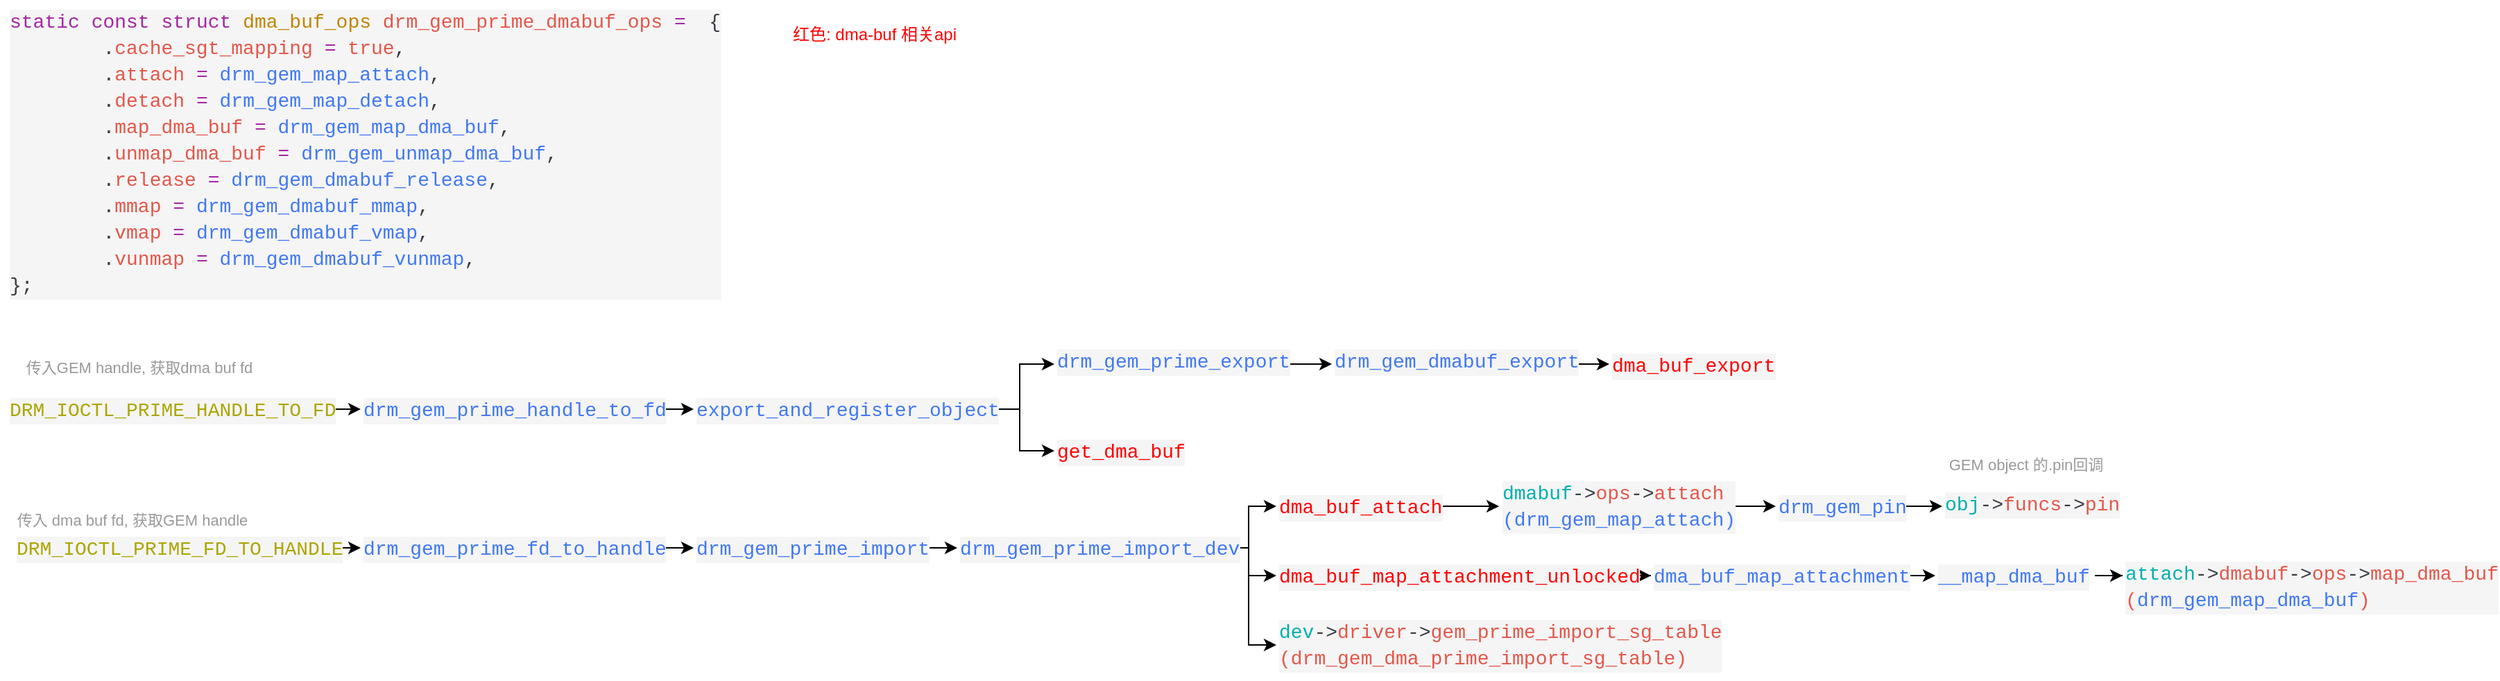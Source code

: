 <mxfile version="25.0.3">
  <diagram name="Page-1" id="syf8CGJI8Fy8KUV9CtZf">
    <mxGraphModel dx="1064" dy="1707" grid="1" gridSize="10" guides="1" tooltips="1" connect="1" arrows="1" fold="1" page="1" pageScale="1" pageWidth="827" pageHeight="1169" math="0" shadow="0">
      <root>
        <mxCell id="0" />
        <mxCell id="1" parent="0" />
        <mxCell id="7QPMSQ-8bjf0m_F3JloD-5" value="" style="edgeStyle=orthogonalEdgeStyle;rounded=0;orthogonalLoop=1;jettySize=auto;html=1;" edge="1" parent="1" source="7QPMSQ-8bjf0m_F3JloD-2" target="7QPMSQ-8bjf0m_F3JloD-3">
          <mxGeometry relative="1" as="geometry" />
        </mxCell>
        <mxCell id="7QPMSQ-8bjf0m_F3JloD-2" value="&lt;div style=&quot;color: #383a42;background-color: #f5f5f5;font-family: Consolas, &#39;Courier New&#39;, monospace;font-weight: normal;font-size: 14px;line-height: 19px;white-space: pre;&quot;&gt;&lt;div&gt;&lt;span style=&quot;color: #aca600;&quot;&gt;DRM_IOCTL_PRIME_HANDLE_TO_FD&lt;/span&gt;&lt;/div&gt;&lt;/div&gt;" style="text;whiteSpace=wrap;html=1;" vertex="1" parent="1">
          <mxGeometry x="5" y="160" width="230" height="30" as="geometry" />
        </mxCell>
        <mxCell id="7QPMSQ-8bjf0m_F3JloD-10" style="edgeStyle=orthogonalEdgeStyle;rounded=0;orthogonalLoop=1;jettySize=auto;html=1;exitX=1;exitY=0.5;exitDx=0;exitDy=0;entryX=0;entryY=0.5;entryDx=0;entryDy=0;" edge="1" parent="1" source="7QPMSQ-8bjf0m_F3JloD-3" target="7QPMSQ-8bjf0m_F3JloD-8">
          <mxGeometry relative="1" as="geometry" />
        </mxCell>
        <mxCell id="7QPMSQ-8bjf0m_F3JloD-3" value="&lt;div style=&quot;color: #383a42;background-color: #f5f5f5;font-family: Consolas, &#39;Courier New&#39;, monospace;font-weight: normal;font-size: 14px;line-height: 19px;white-space: pre;&quot;&gt;&lt;div&gt;&lt;span style=&quot;color: #4078f2;&quot;&gt;drm_gem_prime_handle_to_fd&lt;/span&gt;&lt;/div&gt;&lt;/div&gt;" style="text;whiteSpace=wrap;html=1;" vertex="1" parent="1">
          <mxGeometry x="260" y="160" width="210" height="30" as="geometry" />
        </mxCell>
        <mxCell id="7QPMSQ-8bjf0m_F3JloD-6" value="&lt;font color=&quot;#999999&quot; style=&quot;font-size: 11px;&quot;&gt;传入GEM handle, 获取dma buf fd&lt;/font&gt;" style="text;html=1;align=center;verticalAlign=middle;resizable=0;points=[];autosize=1;strokeColor=none;fillColor=none;" vertex="1" parent="1">
          <mxGeometry x="5" y="130" width="190" height="30" as="geometry" />
        </mxCell>
        <mxCell id="7QPMSQ-8bjf0m_F3JloD-13" value="" style="edgeStyle=orthogonalEdgeStyle;rounded=0;orthogonalLoop=1;jettySize=auto;html=1;" edge="1" parent="1" source="7QPMSQ-8bjf0m_F3JloD-8" target="7QPMSQ-8bjf0m_F3JloD-12">
          <mxGeometry relative="1" as="geometry" />
        </mxCell>
        <mxCell id="7QPMSQ-8bjf0m_F3JloD-15" style="edgeStyle=orthogonalEdgeStyle;rounded=0;orthogonalLoop=1;jettySize=auto;html=1;exitX=1;exitY=0.5;exitDx=0;exitDy=0;entryX=0;entryY=0.5;entryDx=0;entryDy=0;" edge="1" parent="1" source="7QPMSQ-8bjf0m_F3JloD-8" target="7QPMSQ-8bjf0m_F3JloD-14">
          <mxGeometry relative="1" as="geometry" />
        </mxCell>
        <mxCell id="7QPMSQ-8bjf0m_F3JloD-8" value="&lt;div style=&quot;color: #383a42;background-color: #f5f5f5;font-family: Consolas, &#39;Courier New&#39;, monospace;font-weight: normal;font-size: 14px;line-height: 19px;white-space: pre;&quot;&gt;&lt;div&gt;&lt;span style=&quot;color: #4078f2;&quot;&gt;export_and_register_object&lt;/span&gt;&lt;/div&gt;&lt;/div&gt;" style="text;whiteSpace=wrap;html=1;" vertex="1" parent="1">
          <mxGeometry x="500" y="160" width="210" height="30" as="geometry" />
        </mxCell>
        <mxCell id="7QPMSQ-8bjf0m_F3JloD-17" value="" style="edgeStyle=orthogonalEdgeStyle;rounded=0;orthogonalLoop=1;jettySize=auto;html=1;" edge="1" parent="1" source="7QPMSQ-8bjf0m_F3JloD-12" target="7QPMSQ-8bjf0m_F3JloD-16">
          <mxGeometry relative="1" as="geometry" />
        </mxCell>
        <mxCell id="7QPMSQ-8bjf0m_F3JloD-12" value="&lt;div style=&quot;color: #383a42;background-color: #f5f5f5;font-family: Consolas, &#39;Courier New&#39;, monospace;font-weight: normal;font-size: 14px;line-height: 19px;white-space: pre;&quot;&gt;&lt;div&gt;&lt;span style=&quot;color: #4078f2;&quot;&gt;drm_gem_prime_export&lt;/span&gt;&lt;/div&gt;&lt;/div&gt;" style="text;whiteSpace=wrap;html=1;" vertex="1" parent="1">
          <mxGeometry x="760" y="125" width="160" height="35" as="geometry" />
        </mxCell>
        <mxCell id="7QPMSQ-8bjf0m_F3JloD-14" value="&lt;div style=&quot;background-color: rgb(245, 245, 245); font-family: Consolas, &amp;quot;Courier New&amp;quot;, monospace; font-weight: normal; font-size: 14px; line-height: 19px; white-space: pre;&quot;&gt;&lt;div style=&quot;&quot;&gt;&lt;font color=&quot;#ff0000&quot;&gt;get_dma_buf&lt;/font&gt;&lt;/div&gt;&lt;/div&gt;" style="text;whiteSpace=wrap;html=1;" vertex="1" parent="1">
          <mxGeometry x="760" y="190" width="90" height="30" as="geometry" />
        </mxCell>
        <mxCell id="7QPMSQ-8bjf0m_F3JloD-19" value="" style="edgeStyle=orthogonalEdgeStyle;rounded=0;orthogonalLoop=1;jettySize=auto;html=1;" edge="1" parent="1" source="7QPMSQ-8bjf0m_F3JloD-16" target="7QPMSQ-8bjf0m_F3JloD-18">
          <mxGeometry relative="1" as="geometry" />
        </mxCell>
        <mxCell id="7QPMSQ-8bjf0m_F3JloD-16" value="&lt;div style=&quot;color: #383a42;background-color: #f5f5f5;font-family: Consolas, &#39;Courier New&#39;, monospace;font-weight: normal;font-size: 14px;line-height: 19px;white-space: pre;&quot;&gt;&lt;div&gt;&lt;span style=&quot;color: #4078f2;&quot;&gt;drm_gem_dmabuf_export&lt;/span&gt;&lt;/div&gt;&lt;/div&gt;" style="text;whiteSpace=wrap;html=1;" vertex="1" parent="1">
          <mxGeometry x="960" y="125" width="170" height="35" as="geometry" />
        </mxCell>
        <mxCell id="7QPMSQ-8bjf0m_F3JloD-18" value="&lt;div style=&quot;background-color: rgb(245, 245, 245); font-family: Consolas, &amp;quot;Courier New&amp;quot;, monospace; font-weight: normal; font-size: 14px; line-height: 19px; white-space: pre;&quot;&gt;&lt;div style=&quot;&quot;&gt;&lt;font color=&quot;#ff0000&quot;&gt;dma_buf_export&lt;/font&gt;&lt;/div&gt;&lt;/div&gt;" style="text;whiteSpace=wrap;html=1;" vertex="1" parent="1">
          <mxGeometry x="1160" y="127.5" width="120" height="30" as="geometry" />
        </mxCell>
        <mxCell id="7QPMSQ-8bjf0m_F3JloD-24" value="" style="edgeStyle=orthogonalEdgeStyle;rounded=0;orthogonalLoop=1;jettySize=auto;html=1;" edge="1" parent="1" source="7QPMSQ-8bjf0m_F3JloD-20" target="7QPMSQ-8bjf0m_F3JloD-23">
          <mxGeometry relative="1" as="geometry" />
        </mxCell>
        <mxCell id="7QPMSQ-8bjf0m_F3JloD-20" value="&lt;div style=&quot;color: #383a42;background-color: #f5f5f5;font-family: Consolas, &#39;Courier New&#39;, monospace;font-weight: normal;font-size: 14px;line-height: 19px;white-space: pre;&quot;&gt;&lt;div&gt;&lt;span style=&quot;color: #aca600;&quot;&gt;DRM_IOCTL_PRIME_FD_TO_HANDLE&lt;/span&gt;&lt;/div&gt;&lt;/div&gt;" style="text;whiteSpace=wrap;html=1;" vertex="1" parent="1">
          <mxGeometry x="10" y="260" width="220" height="30" as="geometry" />
        </mxCell>
        <mxCell id="7QPMSQ-8bjf0m_F3JloD-21" value="传入 dma buf fd, 获取GEM handle" style="text;html=1;align=center;verticalAlign=middle;resizable=0;points=[];autosize=1;strokeColor=none;fillColor=none;fontSize=11;fontColor=#999999;" vertex="1" parent="1">
          <mxGeometry y="240" width="190" height="30" as="geometry" />
        </mxCell>
        <mxCell id="7QPMSQ-8bjf0m_F3JloD-27" value="" style="edgeStyle=orthogonalEdgeStyle;rounded=0;orthogonalLoop=1;jettySize=auto;html=1;" edge="1" parent="1" source="7QPMSQ-8bjf0m_F3JloD-22" target="7QPMSQ-8bjf0m_F3JloD-25">
          <mxGeometry relative="1" as="geometry" />
        </mxCell>
        <mxCell id="7QPMSQ-8bjf0m_F3JloD-22" value="&lt;div style=&quot;color: #383a42;background-color: #f5f5f5;font-family: Consolas, &#39;Courier New&#39;, monospace;font-weight: normal;font-size: 14px;line-height: 19px;white-space: pre;&quot;&gt;&lt;div&gt;&lt;span style=&quot;color: #4078f2;&quot;&gt;drm_gem_prime_import&lt;/span&gt;&lt;/div&gt;&lt;/div&gt;" style="text;whiteSpace=wrap;html=1;" vertex="1" parent="1">
          <mxGeometry x="500" y="260" width="160" height="30" as="geometry" />
        </mxCell>
        <mxCell id="7QPMSQ-8bjf0m_F3JloD-26" value="" style="edgeStyle=orthogonalEdgeStyle;rounded=0;orthogonalLoop=1;jettySize=auto;html=1;" edge="1" parent="1" source="7QPMSQ-8bjf0m_F3JloD-23" target="7QPMSQ-8bjf0m_F3JloD-22">
          <mxGeometry relative="1" as="geometry" />
        </mxCell>
        <mxCell id="7QPMSQ-8bjf0m_F3JloD-23" value="&lt;div style=&quot;color: #383a42;background-color: #f5f5f5;font-family: Consolas, &#39;Courier New&#39;, monospace;font-weight: normal;font-size: 14px;line-height: 19px;white-space: pre;&quot;&gt;&lt;div&gt;&lt;span style=&quot;color: #4078f2;&quot;&gt;drm_gem_prime_fd_to_handle&lt;/span&gt;&lt;/div&gt;&lt;/div&gt;" style="text;whiteSpace=wrap;html=1;" vertex="1" parent="1">
          <mxGeometry x="260" y="260" width="210" height="30" as="geometry" />
        </mxCell>
        <mxCell id="7QPMSQ-8bjf0m_F3JloD-29" style="edgeStyle=orthogonalEdgeStyle;rounded=0;orthogonalLoop=1;jettySize=auto;html=1;exitX=1;exitY=0.5;exitDx=0;exitDy=0;entryX=0;entryY=0.5;entryDx=0;entryDy=0;" edge="1" parent="1" source="7QPMSQ-8bjf0m_F3JloD-25" target="7QPMSQ-8bjf0m_F3JloD-28">
          <mxGeometry relative="1" as="geometry" />
        </mxCell>
        <mxCell id="7QPMSQ-8bjf0m_F3JloD-41" style="edgeStyle=orthogonalEdgeStyle;rounded=0;orthogonalLoop=1;jettySize=auto;html=1;exitX=1;exitY=0.5;exitDx=0;exitDy=0;entryX=0;entryY=0.5;entryDx=0;entryDy=0;" edge="1" parent="1" source="7QPMSQ-8bjf0m_F3JloD-25" target="7QPMSQ-8bjf0m_F3JloD-39">
          <mxGeometry relative="1" as="geometry" />
        </mxCell>
        <mxCell id="7QPMSQ-8bjf0m_F3JloD-43" style="edgeStyle=orthogonalEdgeStyle;rounded=0;orthogonalLoop=1;jettySize=auto;html=1;exitX=1;exitY=0.5;exitDx=0;exitDy=0;entryX=0;entryY=0.5;entryDx=0;entryDy=0;" edge="1" parent="1" source="7QPMSQ-8bjf0m_F3JloD-25" target="7QPMSQ-8bjf0m_F3JloD-42">
          <mxGeometry relative="1" as="geometry" />
        </mxCell>
        <mxCell id="7QPMSQ-8bjf0m_F3JloD-25" value="&lt;div style=&quot;color: #383a42;background-color: #f5f5f5;font-family: Consolas, &#39;Courier New&#39;, monospace;font-weight: normal;font-size: 14px;line-height: 19px;white-space: pre;&quot;&gt;&lt;div&gt;&lt;span style=&quot;color: #4078f2;&quot;&gt;drm_gem_prime_import_dev&lt;/span&gt;&lt;/div&gt;&lt;/div&gt;" style="text;whiteSpace=wrap;html=1;" vertex="1" parent="1">
          <mxGeometry x="690" y="260" width="190" height="30" as="geometry" />
        </mxCell>
        <mxCell id="7QPMSQ-8bjf0m_F3JloD-31" value="" style="edgeStyle=orthogonalEdgeStyle;rounded=0;orthogonalLoop=1;jettySize=auto;html=1;" edge="1" parent="1" source="7QPMSQ-8bjf0m_F3JloD-28" target="7QPMSQ-8bjf0m_F3JloD-30">
          <mxGeometry relative="1" as="geometry" />
        </mxCell>
        <mxCell id="7QPMSQ-8bjf0m_F3JloD-28" value="&lt;div style=&quot;background-color: rgb(245, 245, 245); font-family: Consolas, &amp;quot;Courier New&amp;quot;, monospace; font-weight: normal; font-size: 14px; line-height: 19px; white-space: pre;&quot;&gt;&lt;div style=&quot;&quot;&gt;&lt;font color=&quot;#ff0000&quot;&gt;dma_buf_attach&lt;/font&gt;&lt;/div&gt;&lt;/div&gt;" style="text;whiteSpace=wrap;html=1;" vertex="1" parent="1">
          <mxGeometry x="920" y="230" width="120" height="30" as="geometry" />
        </mxCell>
        <mxCell id="7QPMSQ-8bjf0m_F3JloD-35" value="" style="edgeStyle=orthogonalEdgeStyle;rounded=0;orthogonalLoop=1;jettySize=auto;html=1;" edge="1" parent="1" source="7QPMSQ-8bjf0m_F3JloD-30" target="7QPMSQ-8bjf0m_F3JloD-34">
          <mxGeometry relative="1" as="geometry" />
        </mxCell>
        <mxCell id="7QPMSQ-8bjf0m_F3JloD-30" value="&lt;div style=&quot;background-color: rgb(245, 245, 245); font-family: Consolas, &amp;quot;Courier New&amp;quot;, monospace; font-weight: normal; font-size: 14px; line-height: 19px; white-space: pre;&quot;&gt;&lt;div style=&quot;color: rgb(56, 58, 66);&quot;&gt;&lt;span style=&quot;color: #00afaf;&quot;&gt;dmabuf&lt;/span&gt;&lt;span style=&quot;color: #383a42;&quot;&gt;-&amp;gt;&lt;/span&gt;&lt;span style=&quot;color: #e45649;&quot;&gt;ops&lt;/span&gt;&lt;span style=&quot;color: #383a42;&quot;&gt;-&amp;gt;&lt;/span&gt;&lt;span style=&quot;color: #e45649;&quot;&gt;attach&lt;/span&gt;&lt;/div&gt;&lt;div style=&quot;&quot;&gt;&lt;span style=&quot;color: rgb(64, 120, 242);&quot;&gt;(drm_gem_map_attach)&lt;/span&gt;&lt;/div&gt;&lt;/div&gt;" style="text;whiteSpace=wrap;html=1;" vertex="1" parent="1">
          <mxGeometry x="1080.5" y="220" width="160" height="50" as="geometry" />
        </mxCell>
        <mxCell id="7QPMSQ-8bjf0m_F3JloD-32" value="&lt;div style=&quot;color: #383a42;background-color: #f5f5f5;font-family: Consolas, &#39;Courier New&#39;, monospace;font-weight: normal;font-size: 14px;line-height: 19px;white-space: pre;&quot;&gt;&lt;div&gt;&lt;span style=&quot;color: #a626a4;&quot;&gt;static&lt;/span&gt;&lt;span style=&quot;color: #383a42;&quot;&gt; &lt;/span&gt;&lt;span style=&quot;color: #a626a4;&quot;&gt;const&lt;/span&gt;&lt;span style=&quot;color: #383a42;&quot;&gt; &lt;/span&gt;&lt;span style=&quot;color: #a626a4;&quot;&gt;struct&lt;/span&gt;&lt;span style=&quot;color: #383a42;&quot;&gt; &lt;/span&gt;&lt;span style=&quot;color: #c18401;&quot;&gt;dma_buf_ops&lt;/span&gt;&lt;span style=&quot;color: #383a42;&quot;&gt; &lt;/span&gt;&lt;span style=&quot;color: #e45649;&quot;&gt;drm_gem_prime_dmabuf_ops&lt;/span&gt;&lt;span style=&quot;color: #383a42;&quot;&gt; &lt;/span&gt;&lt;span style=&quot;color: #a626a4;&quot;&gt;=&lt;/span&gt;&lt;span style=&quot;color: #383a42;&quot;&gt; &amp;nbsp;{&lt;/span&gt;&lt;/div&gt;&lt;div&gt;&lt;span style=&quot;color: #383a42;&quot;&gt;&amp;nbsp; &amp;nbsp; &amp;nbsp; &amp;nbsp; .&lt;/span&gt;&lt;span style=&quot;color: #e45649;&quot;&gt;cache_sgt_mapping&lt;/span&gt;&lt;span style=&quot;color: #383a42;&quot;&gt; &lt;/span&gt;&lt;span style=&quot;color: #a626a4;&quot;&gt;=&lt;/span&gt;&lt;span style=&quot;color: #383a42;&quot;&gt; &lt;/span&gt;&lt;span style=&quot;color: #e45649;&quot;&gt;true&lt;/span&gt;&lt;span style=&quot;color: #383a42;&quot;&gt;,&lt;/span&gt;&lt;/div&gt;&lt;div&gt;&lt;span style=&quot;color: #383a42;&quot;&gt;&amp;nbsp; &amp;nbsp; &amp;nbsp; &amp;nbsp; .&lt;/span&gt;&lt;span style=&quot;color: #e45649;&quot;&gt;attach&lt;/span&gt;&lt;span style=&quot;color: #383a42;&quot;&gt; &lt;/span&gt;&lt;span style=&quot;color: #a626a4;&quot;&gt;=&lt;/span&gt;&lt;span style=&quot;color: #383a42;&quot;&gt; &lt;/span&gt;&lt;span style=&quot;color: #4078f2;&quot;&gt;drm_gem_map_attach&lt;/span&gt;&lt;span style=&quot;color: #383a42;&quot;&gt;,&lt;/span&gt;&lt;/div&gt;&lt;div&gt;&lt;span style=&quot;color: #383a42;&quot;&gt;&amp;nbsp; &amp;nbsp; &amp;nbsp; &amp;nbsp; .&lt;/span&gt;&lt;span style=&quot;color: #e45649;&quot;&gt;detach&lt;/span&gt;&lt;span style=&quot;color: #383a42;&quot;&gt; &lt;/span&gt;&lt;span style=&quot;color: #a626a4;&quot;&gt;=&lt;/span&gt;&lt;span style=&quot;color: #383a42;&quot;&gt; &lt;/span&gt;&lt;span style=&quot;color: #4078f2;&quot;&gt;drm_gem_map_detach&lt;/span&gt;&lt;span style=&quot;color: #383a42;&quot;&gt;,&lt;/span&gt;&lt;/div&gt;&lt;div&gt;&lt;span style=&quot;color: #383a42;&quot;&gt;&amp;nbsp; &amp;nbsp; &amp;nbsp; &amp;nbsp; .&lt;/span&gt;&lt;span style=&quot;color: #e45649;&quot;&gt;map_dma_buf&lt;/span&gt;&lt;span style=&quot;color: #383a42;&quot;&gt; &lt;/span&gt;&lt;span style=&quot;color: #a626a4;&quot;&gt;=&lt;/span&gt;&lt;span style=&quot;color: #383a42;&quot;&gt; &lt;/span&gt;&lt;span style=&quot;color: #4078f2;&quot;&gt;drm_gem_map_dma_buf&lt;/span&gt;&lt;span style=&quot;color: #383a42;&quot;&gt;,&lt;/span&gt;&lt;/div&gt;&lt;div&gt;&lt;span style=&quot;color: #383a42;&quot;&gt;&amp;nbsp; &amp;nbsp; &amp;nbsp; &amp;nbsp; .&lt;/span&gt;&lt;span style=&quot;color: #e45649;&quot;&gt;unmap_dma_buf&lt;/span&gt;&lt;span style=&quot;color: #383a42;&quot;&gt; &lt;/span&gt;&lt;span style=&quot;color: #a626a4;&quot;&gt;=&lt;/span&gt;&lt;span style=&quot;color: #383a42;&quot;&gt; &lt;/span&gt;&lt;span style=&quot;color: #4078f2;&quot;&gt;drm_gem_unmap_dma_buf&lt;/span&gt;&lt;span style=&quot;color: #383a42;&quot;&gt;,&lt;/span&gt;&lt;/div&gt;&lt;div&gt;&lt;span style=&quot;color: #383a42;&quot;&gt;&amp;nbsp; &amp;nbsp; &amp;nbsp; &amp;nbsp; .&lt;/span&gt;&lt;span style=&quot;color: #e45649;&quot;&gt;release&lt;/span&gt;&lt;span style=&quot;color: #383a42;&quot;&gt; &lt;/span&gt;&lt;span style=&quot;color: #a626a4;&quot;&gt;=&lt;/span&gt;&lt;span style=&quot;color: #383a42;&quot;&gt; &lt;/span&gt;&lt;span style=&quot;color: #4078f2;&quot;&gt;drm_gem_dmabuf_release&lt;/span&gt;&lt;span style=&quot;color: #383a42;&quot;&gt;,&lt;/span&gt;&lt;/div&gt;&lt;div&gt;&lt;span style=&quot;color: #383a42;&quot;&gt;&amp;nbsp; &amp;nbsp; &amp;nbsp; &amp;nbsp; .&lt;/span&gt;&lt;span style=&quot;color: #e45649;&quot;&gt;mmap&lt;/span&gt;&lt;span style=&quot;color: #383a42;&quot;&gt; &lt;/span&gt;&lt;span style=&quot;color: #a626a4;&quot;&gt;=&lt;/span&gt;&lt;span style=&quot;color: #383a42;&quot;&gt; &lt;/span&gt;&lt;span style=&quot;color: #4078f2;&quot;&gt;drm_gem_dmabuf_mmap&lt;/span&gt;&lt;span style=&quot;color: #383a42;&quot;&gt;,&lt;/span&gt;&lt;/div&gt;&lt;div&gt;&lt;span style=&quot;color: #383a42;&quot;&gt;&amp;nbsp; &amp;nbsp; &amp;nbsp; &amp;nbsp; .&lt;/span&gt;&lt;span style=&quot;color: #e45649;&quot;&gt;vmap&lt;/span&gt;&lt;span style=&quot;color: #383a42;&quot;&gt; &lt;/span&gt;&lt;span style=&quot;color: #a626a4;&quot;&gt;=&lt;/span&gt;&lt;span style=&quot;color: #383a42;&quot;&gt; &lt;/span&gt;&lt;span style=&quot;color: #4078f2;&quot;&gt;drm_gem_dmabuf_vmap&lt;/span&gt;&lt;span style=&quot;color: #383a42;&quot;&gt;,&lt;/span&gt;&lt;/div&gt;&lt;div&gt;&lt;span style=&quot;color: #383a42;&quot;&gt;&amp;nbsp; &amp;nbsp; &amp;nbsp; &amp;nbsp; .&lt;/span&gt;&lt;span style=&quot;color: #e45649;&quot;&gt;vunmap&lt;/span&gt;&lt;span style=&quot;color: #383a42;&quot;&gt; &lt;/span&gt;&lt;span style=&quot;color: #a626a4;&quot;&gt;=&lt;/span&gt;&lt;span style=&quot;color: #383a42;&quot;&gt; &lt;/span&gt;&lt;span style=&quot;color: #4078f2;&quot;&gt;drm_gem_dmabuf_vunmap&lt;/span&gt;&lt;span style=&quot;color: #383a42;&quot;&gt;,&lt;/span&gt;&lt;/div&gt;&lt;div&gt;&lt;span style=&quot;color: #383a42;&quot;&gt;};&lt;/span&gt;&lt;/div&gt;&lt;/div&gt;" style="text;whiteSpace=wrap;html=1;" vertex="1" parent="1">
          <mxGeometry x="5" y="-120" width="500" height="230" as="geometry" />
        </mxCell>
        <mxCell id="7QPMSQ-8bjf0m_F3JloD-37" value="" style="edgeStyle=orthogonalEdgeStyle;rounded=0;orthogonalLoop=1;jettySize=auto;html=1;" edge="1" parent="1" source="7QPMSQ-8bjf0m_F3JloD-34" target="7QPMSQ-8bjf0m_F3JloD-36">
          <mxGeometry relative="1" as="geometry" />
        </mxCell>
        <mxCell id="7QPMSQ-8bjf0m_F3JloD-34" value="&lt;div style=&quot;color: #383a42;background-color: #f5f5f5;font-family: Consolas, &#39;Courier New&#39;, monospace;font-weight: normal;font-size: 14px;line-height: 19px;white-space: pre;&quot;&gt;&lt;div&gt;&lt;span style=&quot;color: #4078f2;&quot;&gt;drm_gem_pin&lt;/span&gt;&lt;/div&gt;&lt;/div&gt;" style="text;whiteSpace=wrap;html=1;" vertex="1" parent="1">
          <mxGeometry x="1280" y="230" width="90" height="30" as="geometry" />
        </mxCell>
        <mxCell id="7QPMSQ-8bjf0m_F3JloD-36" value="&lt;div style=&quot;color: #383a42;background-color: #f5f5f5;font-family: Consolas, &#39;Courier New&#39;, monospace;font-weight: normal;font-size: 14px;line-height: 19px;white-space: pre;&quot;&gt;&lt;div&gt;&lt;span style=&quot;color: #00afaf;&quot;&gt;obj&lt;/span&gt;&lt;span style=&quot;color: #383a42;&quot;&gt;-&amp;gt;&lt;/span&gt;&lt;span style=&quot;color: #e45649;&quot;&gt;funcs&lt;/span&gt;&lt;span style=&quot;color: #383a42;&quot;&gt;-&amp;gt;&lt;/span&gt;&lt;span style=&quot;color: #e45649;&quot;&gt;pin&lt;/span&gt;&lt;/div&gt;&lt;/div&gt;" style="text;whiteSpace=wrap;html=1;" vertex="1" parent="1">
          <mxGeometry x="1400" y="227.5" width="120" height="35" as="geometry" />
        </mxCell>
        <mxCell id="7QPMSQ-8bjf0m_F3JloD-38" value="&lt;font color=&quot;#999999&quot; style=&quot;font-size: 11px;&quot;&gt;GEM object 的.pin回调&lt;/font&gt;" style="text;html=1;align=center;verticalAlign=middle;resizable=0;points=[];autosize=1;strokeColor=none;fillColor=none;" vertex="1" parent="1">
          <mxGeometry x="1395" y="200" width="130" height="30" as="geometry" />
        </mxCell>
        <mxCell id="7QPMSQ-8bjf0m_F3JloD-46" value="" style="edgeStyle=orthogonalEdgeStyle;rounded=0;orthogonalLoop=1;jettySize=auto;html=1;" edge="1" parent="1" source="7QPMSQ-8bjf0m_F3JloD-39" target="7QPMSQ-8bjf0m_F3JloD-45">
          <mxGeometry relative="1" as="geometry" />
        </mxCell>
        <mxCell id="7QPMSQ-8bjf0m_F3JloD-39" value="&lt;div style=&quot;background-color: rgb(245, 245, 245); font-family: Consolas, &amp;quot;Courier New&amp;quot;, monospace; font-weight: normal; font-size: 14px; line-height: 19px; white-space: pre;&quot;&gt;&lt;div style=&quot;&quot;&gt;&lt;font color=&quot;#ff0000&quot;&gt;dma_buf_map_attachment_unlocked&lt;/font&gt;&lt;/div&gt;&lt;/div&gt;" style="text;whiteSpace=wrap;html=1;" vertex="1" parent="1">
          <mxGeometry x="920" y="280" width="250" height="30" as="geometry" />
        </mxCell>
        <mxCell id="7QPMSQ-8bjf0m_F3JloD-40" value="&lt;font color=&quot;#ff0000&quot;&gt;红色: dma-buf 相关api&lt;/font&gt;" style="text;html=1;align=center;verticalAlign=middle;resizable=0;points=[];autosize=1;strokeColor=none;fillColor=none;" vertex="1" parent="1">
          <mxGeometry x="560" y="-110" width="140" height="30" as="geometry" />
        </mxCell>
        <mxCell id="7QPMSQ-8bjf0m_F3JloD-42" value="&lt;div style=&quot;color: #383a42;background-color: #f5f5f5;font-family: Consolas, &#39;Courier New&#39;, monospace;font-weight: normal;font-size: 14px;line-height: 19px;white-space: pre;&quot;&gt;&lt;div&gt;&lt;span style=&quot;color: #00afaf;&quot;&gt;dev&lt;/span&gt;&lt;span style=&quot;color: #383a42;&quot;&gt;-&amp;gt;&lt;/span&gt;&lt;span style=&quot;color: #e45649;&quot;&gt;driver&lt;/span&gt;&lt;span style=&quot;color: #383a42;&quot;&gt;-&amp;gt;&lt;/span&gt;&lt;span style=&quot;color: #e45649;&quot;&gt;gem_prime_import_sg_table&lt;/span&gt;&lt;/div&gt;&lt;div&gt;&lt;span style=&quot;color: #e45649;&quot;&gt;(&lt;/span&gt;&lt;span style=&quot;color: rgb(228, 86, 73);&quot;&gt;drm_gem_dma_prime_import_sg_table&lt;/span&gt;&lt;span style=&quot;color: rgb(228, 86, 73);&quot;&gt;)&lt;/span&gt;&lt;/div&gt;&lt;/div&gt;" style="text;whiteSpace=wrap;html=1;" vertex="1" parent="1">
          <mxGeometry x="920" y="320" width="300" height="50" as="geometry" />
        </mxCell>
        <mxCell id="7QPMSQ-8bjf0m_F3JloD-48" value="" style="edgeStyle=orthogonalEdgeStyle;rounded=0;orthogonalLoop=1;jettySize=auto;html=1;" edge="1" parent="1" source="7QPMSQ-8bjf0m_F3JloD-45" target="7QPMSQ-8bjf0m_F3JloD-47">
          <mxGeometry relative="1" as="geometry" />
        </mxCell>
        <mxCell id="7QPMSQ-8bjf0m_F3JloD-45" value="&lt;div style=&quot;color: #383a42;background-color: #f5f5f5;font-family: Consolas, &#39;Courier New&#39;, monospace;font-weight: normal;font-size: 14px;line-height: 19px;white-space: pre;&quot;&gt;&lt;div&gt;&lt;span style=&quot;color: #4078f2;&quot;&gt;dma_buf_map_attachment&lt;/span&gt;&lt;/div&gt;&lt;/div&gt;" style="text;whiteSpace=wrap;html=1;" vertex="1" parent="1">
          <mxGeometry x="1190" y="280" width="180" height="30" as="geometry" />
        </mxCell>
        <mxCell id="7QPMSQ-8bjf0m_F3JloD-50" value="" style="edgeStyle=orthogonalEdgeStyle;rounded=0;orthogonalLoop=1;jettySize=auto;html=1;" edge="1" parent="1" source="7QPMSQ-8bjf0m_F3JloD-47" target="7QPMSQ-8bjf0m_F3JloD-49">
          <mxGeometry relative="1" as="geometry" />
        </mxCell>
        <mxCell id="7QPMSQ-8bjf0m_F3JloD-47" value="&lt;div style=&quot;color: #383a42;background-color: #f5f5f5;font-family: Consolas, &#39;Courier New&#39;, monospace;font-weight: normal;font-size: 14px;line-height: 19px;white-space: pre;&quot;&gt;&lt;div&gt;&lt;span style=&quot;color: #4078f2;&quot;&gt;__map_dma_buf&lt;/span&gt;&lt;/div&gt;&lt;/div&gt;" style="text;whiteSpace=wrap;html=1;" vertex="1" parent="1">
          <mxGeometry x="1395" y="280" width="115" height="30" as="geometry" />
        </mxCell>
        <mxCell id="7QPMSQ-8bjf0m_F3JloD-49" value="&lt;div style=&quot;color: #383a42;background-color: #f5f5f5;font-family: Consolas, &#39;Courier New&#39;, monospace;font-weight: normal;font-size: 14px;line-height: 19px;white-space: pre;&quot;&gt;&lt;div&gt;&lt;span style=&quot;color: #00afaf;&quot;&gt;attach&lt;/span&gt;&lt;span style=&quot;color: #383a42;&quot;&gt;-&amp;gt;&lt;/span&gt;&lt;span style=&quot;color: #e45649;&quot;&gt;dmabuf&lt;/span&gt;&lt;span style=&quot;color: #383a42;&quot;&gt;-&amp;gt;&lt;/span&gt;&lt;span style=&quot;color: #e45649;&quot;&gt;ops&lt;/span&gt;&lt;span style=&quot;color: #383a42;&quot;&gt;-&amp;gt;&lt;/span&gt;&lt;span style=&quot;color: #e45649;&quot;&gt;map_dma_buf&lt;/span&gt;&lt;/div&gt;&lt;div&gt;&lt;span style=&quot;color: #e45649;&quot;&gt;(&lt;/span&gt;&lt;span style=&quot;color: rgb(64, 120, 242);&quot;&gt;drm_gem_map_dma_buf&lt;/span&gt;&lt;span style=&quot;color: rgb(228, 86, 73);&quot;&gt;)&lt;/span&gt;&lt;/div&gt;&lt;/div&gt;" style="text;whiteSpace=wrap;html=1;" vertex="1" parent="1">
          <mxGeometry x="1530" y="277.5" width="250" height="35" as="geometry" />
        </mxCell>
      </root>
    </mxGraphModel>
  </diagram>
</mxfile>
